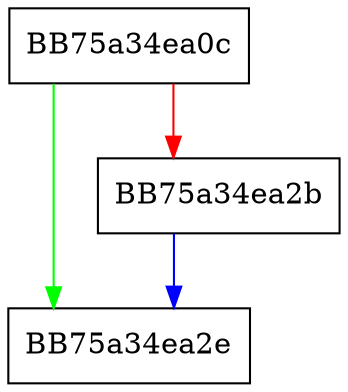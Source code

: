 digraph pem_write_qword {
  node [shape="box"];
  graph [splines=ortho];
  BB75a34ea0c -> BB75a34ea2e [color="green"];
  BB75a34ea0c -> BB75a34ea2b [color="red"];
  BB75a34ea2b -> BB75a34ea2e [color="blue"];
}